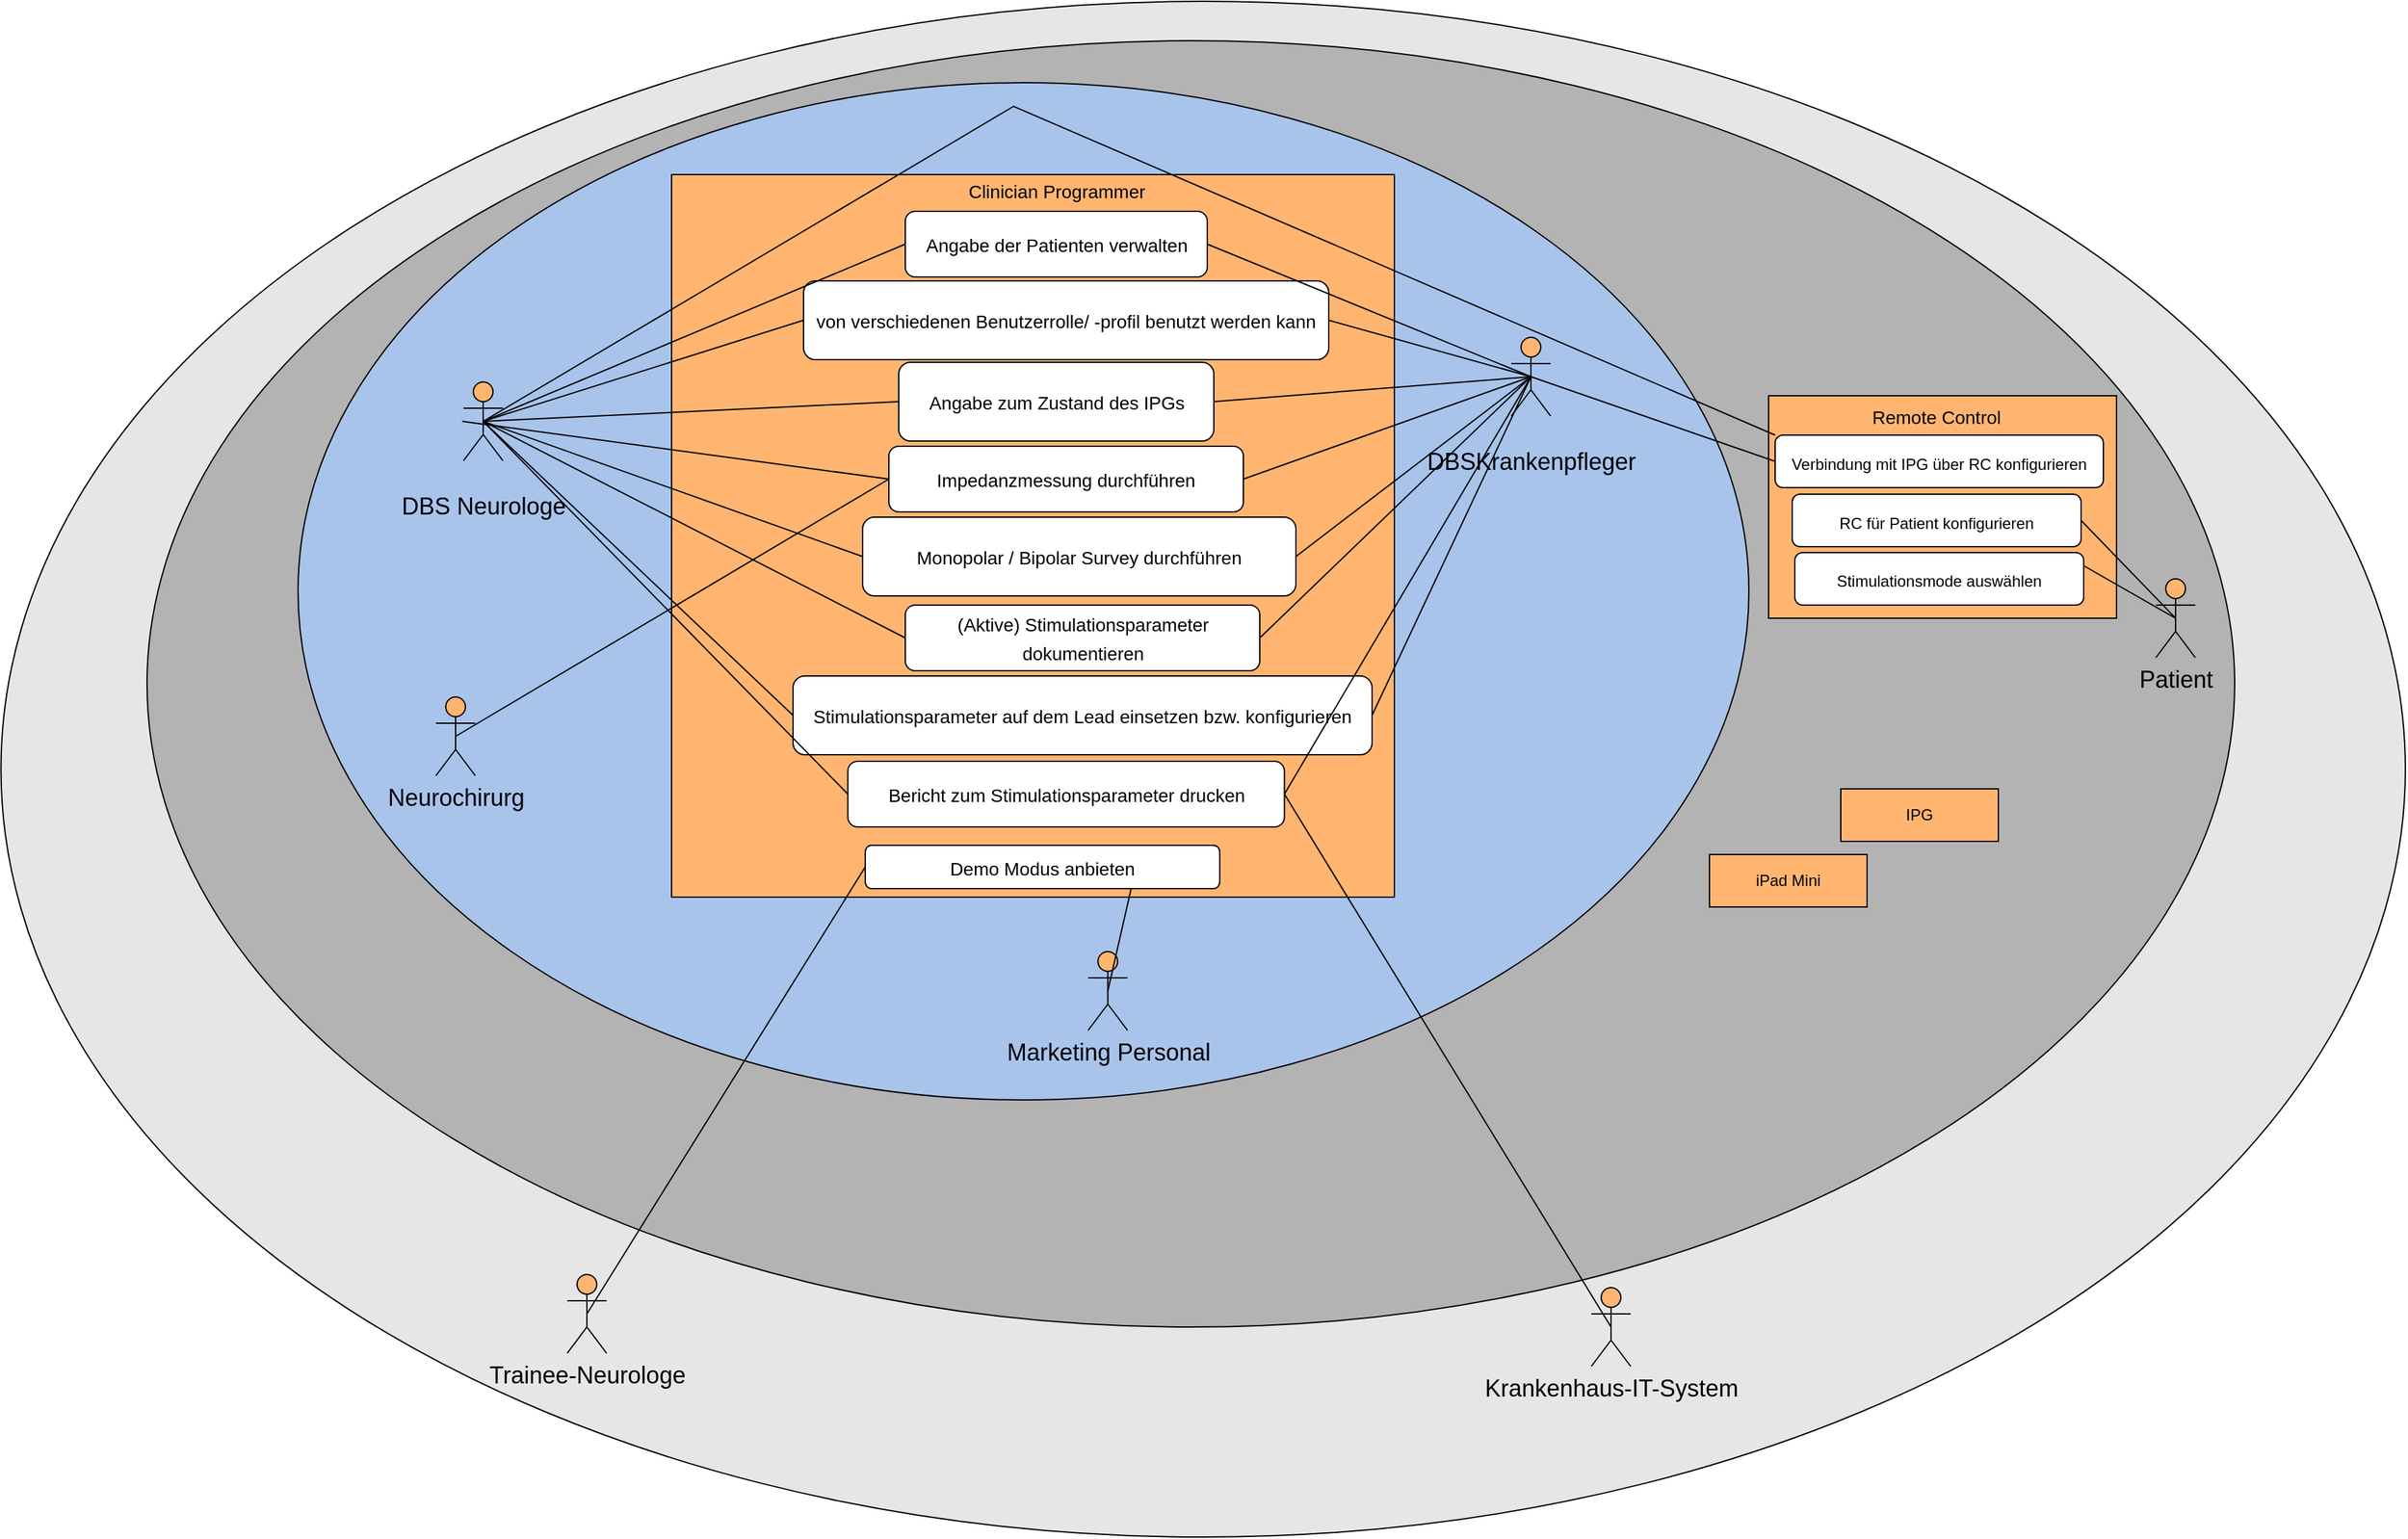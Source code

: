<mxfile version="17.4.6" type="github">
  <diagram id="COCRISKAF5RU_WuCZG3C" name="Page-1">
    <mxGraphModel dx="5608" dy="1064" grid="1" gridSize="10" guides="1" tooltips="1" connect="1" arrows="1" fold="1" page="1" pageScale="1" pageWidth="3300" pageHeight="2339" math="0" shadow="0">
      <root>
        <mxCell id="0" />
        <mxCell id="1" parent="0" />
        <mxCell id="ObiDn6EqENm9eNaDBc-o-1" value="" style="ellipse;whiteSpace=wrap;html=1;fillColor=#E6E6E6;" parent="1" vertex="1">
          <mxGeometry x="-21.25" y="30" width="1831.25" height="1170" as="geometry" />
        </mxCell>
        <mxCell id="ObiDn6EqENm9eNaDBc-o-2" value="" style="ellipse;whiteSpace=wrap;html=1;fillColor=#B3B3B3;" parent="1" vertex="1">
          <mxGeometry x="90" y="60" width="1590" height="980" as="geometry" />
        </mxCell>
        <mxCell id="ObiDn6EqENm9eNaDBc-o-3" value="" style="ellipse;whiteSpace=wrap;html=1;fillColor=#A9C4EB;" parent="1" vertex="1">
          <mxGeometry x="205" y="92" width="1105" height="775" as="geometry" />
        </mxCell>
        <mxCell id="ObiDn6EqENm9eNaDBc-o-5" value="" style="whiteSpace=wrap;html=1;aspect=fixed;fontSize=36;fillColor=#FFB570;" parent="1" vertex="1">
          <mxGeometry x="489.5" y="162" width="550.5" height="550.5" as="geometry" />
        </mxCell>
        <mxCell id="ObiDn6EqENm9eNaDBc-o-6" value="&lt;font style=&quot;font-size: 18px&quot;&gt;DBS Neurologe&lt;/font&gt;" style="shape=umlActor;verticalLabelPosition=bottom;verticalAlign=top;html=1;outlineConnect=0;fontSize=36;fillColor=#FFB570;" parent="1" vertex="1">
          <mxGeometry x="331" y="320" width="30" height="60" as="geometry" />
        </mxCell>
        <mxCell id="ObiDn6EqENm9eNaDBc-o-7" value="Neurochirurg" style="shape=umlActor;verticalLabelPosition=bottom;verticalAlign=top;html=1;outlineConnect=0;fontSize=18;fillColor=#FFB570;" parent="1" vertex="1">
          <mxGeometry x="310" y="560" width="30" height="60" as="geometry" />
        </mxCell>
        <mxCell id="ObiDn6EqENm9eNaDBc-o-8" value="Patient" style="shape=umlActor;verticalLabelPosition=bottom;verticalAlign=top;html=1;outlineConnect=0;fontSize=18;fillColor=#FFB570;" parent="1" vertex="1">
          <mxGeometry x="1620" y="470" width="30" height="60" as="geometry" />
        </mxCell>
        <mxCell id="ObiDn6EqENm9eNaDBc-o-9" value="Krankenhaus-IT-System" style="shape=umlActor;verticalLabelPosition=bottom;verticalAlign=top;html=1;outlineConnect=0;fontSize=18;fillColor=#FFB570;" parent="1" vertex="1">
          <mxGeometry x="1190" y="1010" width="30" height="60" as="geometry" />
        </mxCell>
        <mxCell id="ObiDn6EqENm9eNaDBc-o-13" value="&lt;font style=&quot;font-size: 14px&quot;&gt;Angabe der Patienten verwalten&lt;/font&gt;" style="rounded=1;whiteSpace=wrap;html=1;fontSize=18;fillColor=#FFFFFF;" parent="1" vertex="1">
          <mxGeometry x="667.5" y="190" width="230" height="50" as="geometry" />
        </mxCell>
        <mxCell id="ObiDn6EqENm9eNaDBc-o-14" value="&lt;font style=&quot;font-size: 14px&quot;&gt;Demo Modus anbieten&lt;/font&gt;" style="rounded=1;whiteSpace=wrap;html=1;fontSize=18;fillColor=#FFFFFF;" parent="1" vertex="1">
          <mxGeometry x="637" y="673" width="270" height="33" as="geometry" />
        </mxCell>
        <mxCell id="ObiDn6EqENm9eNaDBc-o-15" value="&lt;font style=&quot;font-size: 14px&quot;&gt;Stimulationsparameter auf dem Lead einsetzen bzw. konfigurieren&lt;/font&gt;" style="rounded=1;whiteSpace=wrap;html=1;fontSize=18;fillColor=#FFFFFF;" parent="1" vertex="1">
          <mxGeometry x="582" y="544" width="441" height="60" as="geometry" />
        </mxCell>
        <mxCell id="ObiDn6EqENm9eNaDBc-o-25" value="&lt;font style=&quot;font-size: 14px&quot;&gt;Monopolar / Bipolar Survey durchführen&lt;/font&gt;" style="rounded=1;whiteSpace=wrap;html=1;fontSize=18;fillColor=#FFFFFF;" parent="1" vertex="1">
          <mxGeometry x="635" y="423" width="330" height="60" as="geometry" />
        </mxCell>
        <mxCell id="ObiDn6EqENm9eNaDBc-o-26" value="&lt;font style=&quot;font-size: 14px&quot;&gt;von verschiedenen Benutzerrolle/ -profil benutzt werden kann&lt;/font&gt;" style="rounded=1;whiteSpace=wrap;html=1;fontSize=18;fillColor=#FFFFFF;" parent="1" vertex="1">
          <mxGeometry x="590" y="243" width="400" height="60" as="geometry" />
        </mxCell>
        <mxCell id="ObiDn6EqENm9eNaDBc-o-27" value="&lt;font style=&quot;font-size: 14px&quot;&gt;Angabe zum Zustand des IPGs&lt;/font&gt;" style="rounded=1;whiteSpace=wrap;html=1;fontSize=18;fillColor=#FFFFFF;" parent="1" vertex="1">
          <mxGeometry x="662.5" y="305" width="240" height="60" as="geometry" />
        </mxCell>
        <mxCell id="ObiDn6EqENm9eNaDBc-o-36" value="iPad Mini" style="rounded=0;whiteSpace=wrap;html=1;fontSize=12;fillColor=#FFB570;" parent="1" vertex="1">
          <mxGeometry x="1280" y="680" width="120" height="40" as="geometry" />
        </mxCell>
        <mxCell id="ObiDn6EqENm9eNaDBc-o-37" value="IPG" style="rounded=0;whiteSpace=wrap;html=1;fontSize=12;fillColor=#FFB570;" parent="1" vertex="1">
          <mxGeometry x="1380" y="630" width="120" height="40" as="geometry" />
        </mxCell>
        <mxCell id="ObiDn6EqENm9eNaDBc-o-47" value="&lt;font style=&quot;font-size: 18px&quot;&gt;DBSKrankenpfleger&lt;/font&gt;" style="shape=umlActor;verticalLabelPosition=bottom;verticalAlign=top;html=1;outlineConnect=0;fontSize=36;fillColor=#FFB570;" parent="1" vertex="1">
          <mxGeometry x="1129" y="286" width="30" height="60" as="geometry" />
        </mxCell>
        <mxCell id="ObiDn6EqENm9eNaDBc-o-49" value="&lt;font&gt;&lt;font style=&quot;font-size: 14px&quot;&gt;(Aktive) Stimulationsparameter dokumentieren&lt;/font&gt;&lt;br&gt;&lt;/font&gt;" style="rounded=1;whiteSpace=wrap;html=1;fontSize=18;fillColor=#FFFFFF;" parent="1" vertex="1">
          <mxGeometry x="667.5" y="490" width="270" height="50" as="geometry" />
        </mxCell>
        <mxCell id="_qRffOKylw16JEMIoA7c-6" value="&lt;font style=&quot;font-size: 14px&quot;&gt;Impedanzmessung durchführen&lt;/font&gt;" style="rounded=1;whiteSpace=wrap;html=1;fontSize=18;fillColor=#FFFFFF;" vertex="1" parent="1">
          <mxGeometry x="655" y="369" width="270" height="50" as="geometry" />
        </mxCell>
        <mxCell id="_qRffOKylw16JEMIoA7c-11" value="" style="endArrow=none;html=1;rounded=0;fontSize=14;exitX=0.5;exitY=0.5;exitDx=0;exitDy=0;exitPerimeter=0;entryX=0;entryY=0.5;entryDx=0;entryDy=0;" edge="1" parent="1" source="ObiDn6EqENm9eNaDBc-o-6" target="ObiDn6EqENm9eNaDBc-o-13">
          <mxGeometry width="50" height="50" relative="1" as="geometry">
            <mxPoint x="880" y="490" as="sourcePoint" />
            <mxPoint x="930" y="440" as="targetPoint" />
          </mxGeometry>
        </mxCell>
        <mxCell id="_qRffOKylw16JEMIoA7c-12" value="" style="endArrow=none;html=1;rounded=0;fontSize=14;exitX=0.5;exitY=0.5;exitDx=0;exitDy=0;exitPerimeter=0;entryX=0;entryY=0.5;entryDx=0;entryDy=0;" edge="1" parent="1" source="ObiDn6EqENm9eNaDBc-o-6" target="ObiDn6EqENm9eNaDBc-o-26">
          <mxGeometry width="50" height="50" relative="1" as="geometry">
            <mxPoint x="335" y="360" as="sourcePoint" />
            <mxPoint x="677.5" y="225" as="targetPoint" />
          </mxGeometry>
        </mxCell>
        <mxCell id="_qRffOKylw16JEMIoA7c-13" value="" style="endArrow=none;html=1;rounded=0;fontSize=14;entryX=0;entryY=0.5;entryDx=0;entryDy=0;exitX=0.5;exitY=0.5;exitDx=0;exitDy=0;exitPerimeter=0;" edge="1" parent="1" source="ObiDn6EqENm9eNaDBc-o-6" target="ObiDn6EqENm9eNaDBc-o-27">
          <mxGeometry width="50" height="50" relative="1" as="geometry">
            <mxPoint x="330" y="350" as="sourcePoint" />
            <mxPoint x="600" y="290" as="targetPoint" />
          </mxGeometry>
        </mxCell>
        <mxCell id="_qRffOKylw16JEMIoA7c-14" value="" style="endArrow=none;html=1;rounded=0;fontSize=14;entryX=0;entryY=0.5;entryDx=0;entryDy=0;" edge="1" parent="1" target="_qRffOKylw16JEMIoA7c-6">
          <mxGeometry width="50" height="50" relative="1" as="geometry">
            <mxPoint x="330" y="350" as="sourcePoint" />
            <mxPoint x="600" y="360" as="targetPoint" />
          </mxGeometry>
        </mxCell>
        <mxCell id="_qRffOKylw16JEMIoA7c-15" value="" style="endArrow=none;html=1;rounded=0;fontSize=14;entryX=0;entryY=0.5;entryDx=0;entryDy=0;exitX=0.5;exitY=0.5;exitDx=0;exitDy=0;exitPerimeter=0;" edge="1" parent="1" source="ObiDn6EqENm9eNaDBc-o-6" target="ObiDn6EqENm9eNaDBc-o-25">
          <mxGeometry width="50" height="50" relative="1" as="geometry">
            <mxPoint x="340" y="360" as="sourcePoint" />
            <mxPoint x="665" y="425" as="targetPoint" />
          </mxGeometry>
        </mxCell>
        <mxCell id="_qRffOKylw16JEMIoA7c-16" value="" style="endArrow=none;html=1;rounded=0;fontSize=14;entryX=0;entryY=0.5;entryDx=0;entryDy=0;exitX=0.5;exitY=0.5;exitDx=0;exitDy=0;exitPerimeter=0;" edge="1" parent="1" source="ObiDn6EqENm9eNaDBc-o-6" target="ObiDn6EqENm9eNaDBc-o-15">
          <mxGeometry width="50" height="50" relative="1" as="geometry">
            <mxPoint x="335" y="360" as="sourcePoint" />
            <mxPoint x="610" y="490" as="targetPoint" />
          </mxGeometry>
        </mxCell>
        <mxCell id="_qRffOKylw16JEMIoA7c-17" value="" style="endArrow=none;html=1;rounded=0;fontSize=14;entryX=0;entryY=0.5;entryDx=0;entryDy=0;exitX=0.5;exitY=0.5;exitDx=0;exitDy=0;exitPerimeter=0;" edge="1" parent="1" source="ObiDn6EqENm9eNaDBc-o-6" target="ObiDn6EqENm9eNaDBc-o-49">
          <mxGeometry width="50" height="50" relative="1" as="geometry">
            <mxPoint x="335" y="360" as="sourcePoint" />
            <mxPoint x="610" y="565" as="targetPoint" />
          </mxGeometry>
        </mxCell>
        <mxCell id="_qRffOKylw16JEMIoA7c-19" value="" style="endArrow=none;html=1;rounded=0;fontSize=14;entryX=1;entryY=0.5;entryDx=0;entryDy=0;exitX=0.5;exitY=0.5;exitDx=0;exitDy=0;exitPerimeter=0;" edge="1" parent="1" source="ObiDn6EqENm9eNaDBc-o-47" target="ObiDn6EqENm9eNaDBc-o-13">
          <mxGeometry width="50" height="50" relative="1" as="geometry">
            <mxPoint x="335" y="360" as="sourcePoint" />
            <mxPoint x="612.5" y="710" as="targetPoint" />
          </mxGeometry>
        </mxCell>
        <mxCell id="_qRffOKylw16JEMIoA7c-20" value="" style="endArrow=none;html=1;rounded=0;fontSize=14;entryX=1;entryY=0.5;entryDx=0;entryDy=0;exitX=0.5;exitY=0.5;exitDx=0;exitDy=0;exitPerimeter=0;" edge="1" parent="1" source="ObiDn6EqENm9eNaDBc-o-47" target="ObiDn6EqENm9eNaDBc-o-26">
          <mxGeometry width="50" height="50" relative="1" as="geometry">
            <mxPoint x="1215" y="300" as="sourcePoint" />
            <mxPoint x="907.5" y="225" as="targetPoint" />
          </mxGeometry>
        </mxCell>
        <mxCell id="_qRffOKylw16JEMIoA7c-21" value="" style="endArrow=none;html=1;rounded=0;fontSize=14;entryX=1;entryY=0.5;entryDx=0;entryDy=0;exitX=0.5;exitY=0.5;exitDx=0;exitDy=0;exitPerimeter=0;" edge="1" parent="1" source="ObiDn6EqENm9eNaDBc-o-47" target="ObiDn6EqENm9eNaDBc-o-27">
          <mxGeometry width="50" height="50" relative="1" as="geometry">
            <mxPoint x="1215" y="300" as="sourcePoint" />
            <mxPoint x="1000" y="290" as="targetPoint" />
          </mxGeometry>
        </mxCell>
        <mxCell id="_qRffOKylw16JEMIoA7c-22" value="" style="endArrow=none;html=1;rounded=0;fontSize=14;entryX=1;entryY=0.5;entryDx=0;entryDy=0;exitX=0.5;exitY=0.5;exitDx=0;exitDy=0;exitPerimeter=0;" edge="1" parent="1" source="ObiDn6EqENm9eNaDBc-o-47" target="_qRffOKylw16JEMIoA7c-6">
          <mxGeometry width="50" height="50" relative="1" as="geometry">
            <mxPoint x="1215" y="300" as="sourcePoint" />
            <mxPoint x="1000" y="360" as="targetPoint" />
          </mxGeometry>
        </mxCell>
        <mxCell id="_qRffOKylw16JEMIoA7c-23" value="" style="endArrow=none;html=1;rounded=0;fontSize=14;entryX=1;entryY=0.5;entryDx=0;entryDy=0;exitX=0.5;exitY=0.5;exitDx=0;exitDy=0;exitPerimeter=0;" edge="1" parent="1" source="ObiDn6EqENm9eNaDBc-o-47" target="ObiDn6EqENm9eNaDBc-o-25">
          <mxGeometry width="50" height="50" relative="1" as="geometry">
            <mxPoint x="1215" y="300" as="sourcePoint" />
            <mxPoint x="935" y="425" as="targetPoint" />
          </mxGeometry>
        </mxCell>
        <mxCell id="_qRffOKylw16JEMIoA7c-24" value="" style="endArrow=none;html=1;rounded=0;fontSize=14;exitX=0.5;exitY=0.5;exitDx=0;exitDy=0;exitPerimeter=0;entryX=1;entryY=0.5;entryDx=0;entryDy=0;" edge="1" parent="1" source="ObiDn6EqENm9eNaDBc-o-47" target="ObiDn6EqENm9eNaDBc-o-15">
          <mxGeometry width="50" height="50" relative="1" as="geometry">
            <mxPoint x="1215" y="300" as="sourcePoint" />
            <mxPoint x="1010" y="490" as="targetPoint" />
          </mxGeometry>
        </mxCell>
        <mxCell id="_qRffOKylw16JEMIoA7c-25" value="" style="endArrow=none;html=1;rounded=0;fontSize=14;exitX=0.5;exitY=0.5;exitDx=0;exitDy=0;exitPerimeter=0;entryX=1;entryY=0.5;entryDx=0;entryDy=0;" edge="1" parent="1" source="ObiDn6EqENm9eNaDBc-o-47" target="ObiDn6EqENm9eNaDBc-o-49">
          <mxGeometry width="50" height="50" relative="1" as="geometry">
            <mxPoint x="1215" y="300" as="sourcePoint" />
            <mxPoint x="1010" y="565" as="targetPoint" />
          </mxGeometry>
        </mxCell>
        <mxCell id="_qRffOKylw16JEMIoA7c-28" value="" style="endArrow=none;html=1;rounded=0;fontSize=14;entryX=0;entryY=0.5;entryDx=0;entryDy=0;exitX=0.5;exitY=0.5;exitDx=0;exitDy=0;exitPerimeter=0;" edge="1" parent="1" source="ObiDn6EqENm9eNaDBc-o-7" target="_qRffOKylw16JEMIoA7c-6">
          <mxGeometry width="50" height="50" relative="1" as="geometry">
            <mxPoint x="335" y="360" as="sourcePoint" />
            <mxPoint x="612.5" y="710" as="targetPoint" />
          </mxGeometry>
        </mxCell>
        <mxCell id="_qRffOKylw16JEMIoA7c-29" value="Marketing Personal" style="shape=umlActor;verticalLabelPosition=bottom;verticalAlign=top;html=1;outlineConnect=0;fontSize=18;fillColor=#FFB570;" vertex="1" parent="1">
          <mxGeometry x="806.75" y="754" width="30" height="60" as="geometry" />
        </mxCell>
        <mxCell id="_qRffOKylw16JEMIoA7c-30" value="" style="endArrow=none;html=1;rounded=0;fontSize=14;exitX=0.5;exitY=0.5;exitDx=0;exitDy=0;exitPerimeter=0;entryX=0.75;entryY=1;entryDx=0;entryDy=0;" edge="1" parent="1" source="_qRffOKylw16JEMIoA7c-29" target="ObiDn6EqENm9eNaDBc-o-14">
          <mxGeometry width="50" height="50" relative="1" as="geometry">
            <mxPoint x="1215" y="300" as="sourcePoint" />
            <mxPoint x="1012.5" y="710" as="targetPoint" />
          </mxGeometry>
        </mxCell>
        <mxCell id="_qRffOKylw16JEMIoA7c-31" value="&lt;font&gt;&lt;font style=&quot;font-size: 14px&quot;&gt;Bericht zum Stimulationsparameter drucken&lt;/font&gt;&lt;br&gt;&lt;/font&gt;" style="rounded=1;whiteSpace=wrap;html=1;fontSize=18;fillColor=#FFFFFF;" vertex="1" parent="1">
          <mxGeometry x="623.75" y="609" width="332.5" height="50" as="geometry" />
        </mxCell>
        <mxCell id="_qRffOKylw16JEMIoA7c-33" value="Trainee-Neurologe" style="shape=umlActor;verticalLabelPosition=bottom;verticalAlign=top;html=1;outlineConnect=0;fontSize=18;fillColor=#FFB570;" vertex="1" parent="1">
          <mxGeometry x="410" y="1000" width="30" height="60" as="geometry" />
        </mxCell>
        <mxCell id="_qRffOKylw16JEMIoA7c-34" value="" style="endArrow=none;html=1;rounded=0;fontSize=14;exitX=0.5;exitY=0.5;exitDx=0;exitDy=0;exitPerimeter=0;entryX=0;entryY=0.5;entryDx=0;entryDy=0;" edge="1" parent="1" source="_qRffOKylw16JEMIoA7c-33" target="ObiDn6EqENm9eNaDBc-o-14">
          <mxGeometry width="50" height="50" relative="1" as="geometry">
            <mxPoint x="1215" y="664" as="sourcePoint" />
            <mxPoint x="945" y="796.5" as="targetPoint" />
          </mxGeometry>
        </mxCell>
        <mxCell id="_qRffOKylw16JEMIoA7c-36" value="" style="endArrow=none;html=1;rounded=0;fontSize=14;exitX=0.5;exitY=0.5;exitDx=0;exitDy=0;exitPerimeter=0;entryX=1;entryY=0.5;entryDx=0;entryDy=0;" edge="1" parent="1" source="ObiDn6EqENm9eNaDBc-o-9" target="_qRffOKylw16JEMIoA7c-31">
          <mxGeometry width="50" height="50" relative="1" as="geometry">
            <mxPoint x="435" y="1040.0" as="sourcePoint" />
            <mxPoint x="677.5" y="636.5" as="targetPoint" />
          </mxGeometry>
        </mxCell>
        <mxCell id="_qRffOKylw16JEMIoA7c-40" value="" style="rounded=0;whiteSpace=wrap;html=1;fontSize=14;fillColor=#FFB570;" vertex="1" parent="1">
          <mxGeometry x="1325" y="330.5" width="265" height="169.5" as="geometry" />
        </mxCell>
        <mxCell id="_qRffOKylw16JEMIoA7c-37" value="" style="endArrow=none;html=1;rounded=0;fontSize=14;entryX=0;entryY=0.5;entryDx=0;entryDy=0;exitX=0.5;exitY=0.5;exitDx=0;exitDy=0;exitPerimeter=0;" edge="1" parent="1" source="ObiDn6EqENm9eNaDBc-o-6" target="_qRffOKylw16JEMIoA7c-31">
          <mxGeometry width="50" height="50" relative="1" as="geometry">
            <mxPoint x="335" y="360" as="sourcePoint" />
            <mxPoint x="592" y="584" as="targetPoint" />
          </mxGeometry>
        </mxCell>
        <mxCell id="_qRffOKylw16JEMIoA7c-38" value="" style="endArrow=none;html=1;rounded=0;fontSize=14;exitX=0.5;exitY=0.5;exitDx=0;exitDy=0;exitPerimeter=0;entryX=1;entryY=0.5;entryDx=0;entryDy=0;" edge="1" parent="1" source="ObiDn6EqENm9eNaDBc-o-47" target="_qRffOKylw16JEMIoA7c-31">
          <mxGeometry width="50" height="50" relative="1" as="geometry">
            <mxPoint x="1216" y="326" as="sourcePoint" />
            <mxPoint x="1033" y="584" as="targetPoint" />
          </mxGeometry>
        </mxCell>
        <mxCell id="ObiDn6EqENm9eNaDBc-o-16" value="&lt;span style=&quot;font-size: 12px&quot;&gt;Verbindung mit IPG über RC konfigurieren&lt;/span&gt;" style="rounded=1;whiteSpace=wrap;html=1;fontSize=18;fillColor=#FFFFFF;" parent="1" vertex="1">
          <mxGeometry x="1330" y="360.5" width="250" height="40" as="geometry" />
        </mxCell>
        <mxCell id="_qRffOKylw16JEMIoA7c-35" value="&lt;span style=&quot;font-size: 12px&quot;&gt;RC für Patient konfigurieren&lt;/span&gt;" style="rounded=1;whiteSpace=wrap;html=1;fontSize=18;fillColor=#FFFFFF;" vertex="1" parent="1">
          <mxGeometry x="1343" y="405.5" width="220" height="40" as="geometry" />
        </mxCell>
        <mxCell id="_qRffOKylw16JEMIoA7c-41" value="Remote Control" style="text;html=1;strokeColor=none;fillColor=none;align=center;verticalAlign=middle;whiteSpace=wrap;rounded=0;fontSize=14;" vertex="1" parent="1">
          <mxGeometry x="1388" y="331.5" width="130" height="30" as="geometry" />
        </mxCell>
        <mxCell id="_qRffOKylw16JEMIoA7c-42" value="Clinician Programmer" style="text;html=1;strokeColor=none;fillColor=none;align=center;verticalAlign=middle;whiteSpace=wrap;rounded=0;fontSize=14;" vertex="1" parent="1">
          <mxGeometry x="697.5" y="160" width="170" height="30" as="geometry" />
        </mxCell>
        <mxCell id="_qRffOKylw16JEMIoA7c-45" value="&lt;span style=&quot;font-size: 12px&quot;&gt;Stimulationsmode auswählen&lt;/span&gt;" style="rounded=1;whiteSpace=wrap;html=1;fontSize=18;fillColor=#FFFFFF;" vertex="1" parent="1">
          <mxGeometry x="1345" y="450" width="220" height="40" as="geometry" />
        </mxCell>
        <mxCell id="_qRffOKylw16JEMIoA7c-46" value="" style="endArrow=none;html=1;rounded=0;fontSize=14;exitX=0.5;exitY=0.5;exitDx=0;exitDy=0;exitPerimeter=0;entryX=1;entryY=0.25;entryDx=0;entryDy=0;" edge="1" parent="1" source="ObiDn6EqENm9eNaDBc-o-8" target="_qRffOKylw16JEMIoA7c-45">
          <mxGeometry width="50" height="50" relative="1" as="geometry">
            <mxPoint x="1154" y="326" as="sourcePoint" />
            <mxPoint x="1560" y="470" as="targetPoint" />
          </mxGeometry>
        </mxCell>
        <mxCell id="_qRffOKylw16JEMIoA7c-47" value="" style="endArrow=none;html=1;rounded=0;fontSize=14;exitX=0.5;exitY=0.5;exitDx=0;exitDy=0;exitPerimeter=0;entryX=1;entryY=0.5;entryDx=0;entryDy=0;" edge="1" parent="1" source="ObiDn6EqENm9eNaDBc-o-8" target="_qRffOKylw16JEMIoA7c-35">
          <mxGeometry width="50" height="50" relative="1" as="geometry">
            <mxPoint x="1645.0" y="510" as="sourcePoint" />
            <mxPoint x="1575" y="470" as="targetPoint" />
          </mxGeometry>
        </mxCell>
        <mxCell id="_qRffOKylw16JEMIoA7c-48" value="" style="endArrow=none;html=1;rounded=0;fontSize=14;entryX=0.5;entryY=0.5;entryDx=0;entryDy=0;exitX=0;exitY=0.5;exitDx=0;exitDy=0;entryPerimeter=0;" edge="1" parent="1" source="ObiDn6EqENm9eNaDBc-o-16" target="ObiDn6EqENm9eNaDBc-o-47">
          <mxGeometry width="50" height="50" relative="1" as="geometry">
            <mxPoint x="1154" y="326" as="sourcePoint" />
            <mxPoint x="907.5" y="225" as="targetPoint" />
          </mxGeometry>
        </mxCell>
        <mxCell id="_qRffOKylw16JEMIoA7c-49" value="" style="endArrow=none;html=1;rounded=0;fontSize=14;entryX=0.5;entryY=0.5;entryDx=0;entryDy=0;entryPerimeter=0;exitX=0;exitY=0;exitDx=0;exitDy=0;" edge="1" parent="1" source="ObiDn6EqENm9eNaDBc-o-16" target="ObiDn6EqENm9eNaDBc-o-6">
          <mxGeometry width="50" height="50" relative="1" as="geometry">
            <mxPoint x="1330" y="380" as="sourcePoint" />
            <mxPoint x="1154" y="326" as="targetPoint" />
            <Array as="points">
              <mxPoint x="750" y="110" />
            </Array>
          </mxGeometry>
        </mxCell>
      </root>
    </mxGraphModel>
  </diagram>
</mxfile>
